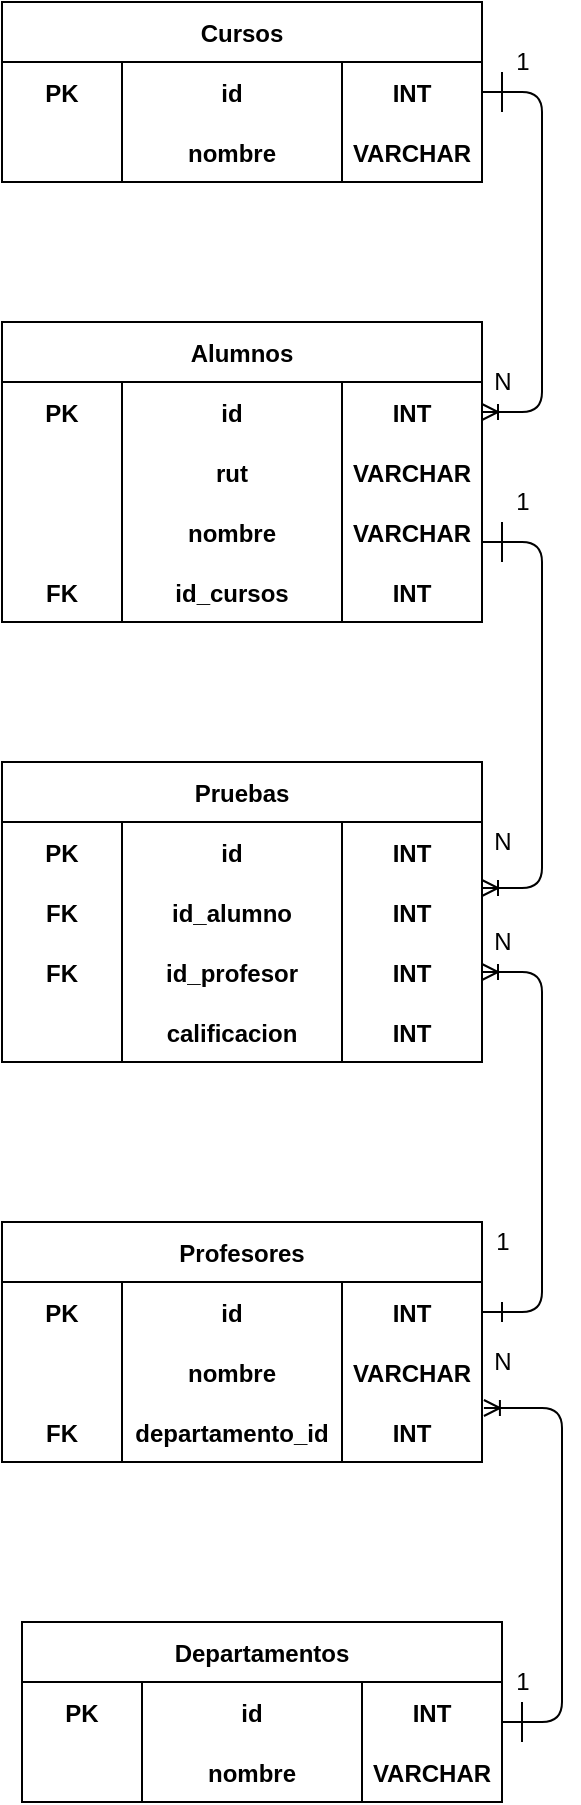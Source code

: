 <mxfile version="13.10.0" type="device"><diagram id="R2lEEEUBdFMjLlhIrx00" name="Page-1"><mxGraphModel dx="1350" dy="713" grid="1" gridSize="10" guides="1" tooltips="1" connect="1" arrows="1" fold="1" page="1" pageScale="1" pageWidth="850" pageHeight="1100" math="0" shadow="0" extFonts="Permanent Marker^https://fonts.googleapis.com/css?family=Permanent+Marker"><root><mxCell id="0"/><mxCell id="1" parent="0"/><mxCell id="943ysiOHKxcHy2-GD5fl-1" value="Pruebas" style="shape=table;startSize=30;container=1;collapsible=1;childLayout=tableLayout;fixedRows=1;rowLines=0;fontStyle=1;align=center;resizeLast=1;" vertex="1" parent="1"><mxGeometry x="220" y="410" width="240" height="150" as="geometry"/></mxCell><mxCell id="943ysiOHKxcHy2-GD5fl-2" value="" style="shape=partialRectangle;collapsible=0;dropTarget=0;pointerEvents=0;fillColor=none;top=0;left=0;bottom=0;right=0;points=[[0,0.5],[1,0.5]];portConstraint=eastwest;" vertex="1" parent="943ysiOHKxcHy2-GD5fl-1"><mxGeometry y="30" width="240" height="30" as="geometry"/></mxCell><mxCell id="943ysiOHKxcHy2-GD5fl-3" value="PK" style="shape=partialRectangle;connectable=0;fillColor=none;top=0;left=0;bottom=0;right=0;fontStyle=1;overflow=hidden;" vertex="1" parent="943ysiOHKxcHy2-GD5fl-2"><mxGeometry width="60.0" height="30" as="geometry"/></mxCell><mxCell id="943ysiOHKxcHy2-GD5fl-4" value="id" style="shape=partialRectangle;connectable=0;fillColor=none;top=0;left=0;bottom=0;right=0;fontStyle=1;overflow=hidden;" vertex="1" parent="943ysiOHKxcHy2-GD5fl-2"><mxGeometry x="60.0" width="110.0" height="30" as="geometry"/></mxCell><mxCell id="943ysiOHKxcHy2-GD5fl-5" value="INT" style="shape=partialRectangle;connectable=0;fillColor=none;top=0;left=0;bottom=0;right=0;fontStyle=1;overflow=hidden;" vertex="1" parent="943ysiOHKxcHy2-GD5fl-2"><mxGeometry x="170" width="70" height="30" as="geometry"/></mxCell><mxCell id="943ysiOHKxcHy2-GD5fl-6" style="shape=partialRectangle;collapsible=0;dropTarget=0;pointerEvents=0;fillColor=none;top=0;left=0;bottom=0;right=0;points=[[0,0.5],[1,0.5]];portConstraint=eastwest;" vertex="1" parent="943ysiOHKxcHy2-GD5fl-1"><mxGeometry y="60" width="240" height="30" as="geometry"/></mxCell><mxCell id="943ysiOHKxcHy2-GD5fl-7" value="FK" style="shape=partialRectangle;connectable=0;fillColor=none;top=0;left=0;bottom=0;right=0;fontStyle=1;overflow=hidden;" vertex="1" parent="943ysiOHKxcHy2-GD5fl-6"><mxGeometry width="60.0" height="30" as="geometry"/></mxCell><mxCell id="943ysiOHKxcHy2-GD5fl-8" value="id_alumno" style="shape=partialRectangle;connectable=0;fillColor=none;top=0;left=0;bottom=0;right=0;fontStyle=1;overflow=hidden;" vertex="1" parent="943ysiOHKxcHy2-GD5fl-6"><mxGeometry x="60.0" width="110.0" height="30" as="geometry"/></mxCell><mxCell id="943ysiOHKxcHy2-GD5fl-9" value="INT" style="shape=partialRectangle;connectable=0;fillColor=none;top=0;left=0;bottom=0;right=0;fontStyle=1;overflow=hidden;" vertex="1" parent="943ysiOHKxcHy2-GD5fl-6"><mxGeometry x="170" width="70" height="30" as="geometry"/></mxCell><mxCell id="943ysiOHKxcHy2-GD5fl-10" style="shape=partialRectangle;collapsible=0;dropTarget=0;pointerEvents=0;fillColor=none;top=0;left=0;bottom=0;right=0;points=[[0,0.5],[1,0.5]];portConstraint=eastwest;" vertex="1" parent="943ysiOHKxcHy2-GD5fl-1"><mxGeometry y="90" width="240" height="30" as="geometry"/></mxCell><mxCell id="943ysiOHKxcHy2-GD5fl-11" value="FK" style="shape=partialRectangle;connectable=0;fillColor=none;top=0;left=0;bottom=0;right=0;fontStyle=1;overflow=hidden;" vertex="1" parent="943ysiOHKxcHy2-GD5fl-10"><mxGeometry width="60.0" height="30" as="geometry"/></mxCell><mxCell id="943ysiOHKxcHy2-GD5fl-12" value="id_profesor" style="shape=partialRectangle;connectable=0;fillColor=none;top=0;left=0;bottom=0;right=0;fontStyle=1;overflow=hidden;" vertex="1" parent="943ysiOHKxcHy2-GD5fl-10"><mxGeometry x="60.0" width="110.0" height="30" as="geometry"/></mxCell><mxCell id="943ysiOHKxcHy2-GD5fl-13" value="INT" style="shape=partialRectangle;connectable=0;fillColor=none;top=0;left=0;bottom=0;right=0;fontStyle=1;overflow=hidden;" vertex="1" parent="943ysiOHKxcHy2-GD5fl-10"><mxGeometry x="170" width="70" height="30" as="geometry"/></mxCell><mxCell id="943ysiOHKxcHy2-GD5fl-14" style="shape=partialRectangle;collapsible=0;dropTarget=0;pointerEvents=0;fillColor=none;top=0;left=0;bottom=0;right=0;points=[[0,0.5],[1,0.5]];portConstraint=eastwest;" vertex="1" parent="943ysiOHKxcHy2-GD5fl-1"><mxGeometry y="120" width="240" height="30" as="geometry"/></mxCell><mxCell id="943ysiOHKxcHy2-GD5fl-15" value="" style="shape=partialRectangle;connectable=0;fillColor=none;top=0;left=0;bottom=0;right=0;fontStyle=1;overflow=hidden;" vertex="1" parent="943ysiOHKxcHy2-GD5fl-14"><mxGeometry width="60.0" height="30" as="geometry"/></mxCell><mxCell id="943ysiOHKxcHy2-GD5fl-16" value="calificacion" style="shape=partialRectangle;connectable=0;fillColor=none;top=0;left=0;bottom=0;right=0;fontStyle=1;overflow=hidden;" vertex="1" parent="943ysiOHKxcHy2-GD5fl-14"><mxGeometry x="60.0" width="110.0" height="30" as="geometry"/></mxCell><mxCell id="943ysiOHKxcHy2-GD5fl-17" value="INT" style="shape=partialRectangle;connectable=0;fillColor=none;top=0;left=0;bottom=0;right=0;fontStyle=1;overflow=hidden;" vertex="1" parent="943ysiOHKxcHy2-GD5fl-14"><mxGeometry x="170" width="70" height="30" as="geometry"/></mxCell><mxCell id="943ysiOHKxcHy2-GD5fl-22" value="Profesores" style="shape=table;startSize=30;container=1;collapsible=1;childLayout=tableLayout;fixedRows=1;rowLines=0;fontStyle=1;align=center;resizeLast=1;" vertex="1" parent="1"><mxGeometry x="220" y="640" width="240" height="120" as="geometry"/></mxCell><mxCell id="943ysiOHKxcHy2-GD5fl-23" value="" style="shape=partialRectangle;collapsible=0;dropTarget=0;pointerEvents=0;fillColor=none;top=0;left=0;bottom=0;right=0;points=[[0,0.5],[1,0.5]];portConstraint=eastwest;" vertex="1" parent="943ysiOHKxcHy2-GD5fl-22"><mxGeometry y="30" width="240" height="30" as="geometry"/></mxCell><mxCell id="943ysiOHKxcHy2-GD5fl-24" value="PK" style="shape=partialRectangle;connectable=0;fillColor=none;top=0;left=0;bottom=0;right=0;fontStyle=1;overflow=hidden;" vertex="1" parent="943ysiOHKxcHy2-GD5fl-23"><mxGeometry width="60.0" height="30" as="geometry"/></mxCell><mxCell id="943ysiOHKxcHy2-GD5fl-25" value="id" style="shape=partialRectangle;connectable=0;fillColor=none;top=0;left=0;bottom=0;right=0;fontStyle=1;overflow=hidden;" vertex="1" parent="943ysiOHKxcHy2-GD5fl-23"><mxGeometry x="60.0" width="110.0" height="30" as="geometry"/></mxCell><mxCell id="943ysiOHKxcHy2-GD5fl-26" value="INT" style="shape=partialRectangle;connectable=0;fillColor=none;top=0;left=0;bottom=0;right=0;fontStyle=1;overflow=hidden;" vertex="1" parent="943ysiOHKxcHy2-GD5fl-23"><mxGeometry x="170" width="70" height="30" as="geometry"/></mxCell><mxCell id="943ysiOHKxcHy2-GD5fl-31" style="shape=partialRectangle;collapsible=0;dropTarget=0;pointerEvents=0;fillColor=none;top=0;left=0;bottom=0;right=0;points=[[0,0.5],[1,0.5]];portConstraint=eastwest;" vertex="1" parent="943ysiOHKxcHy2-GD5fl-22"><mxGeometry y="60" width="240" height="30" as="geometry"/></mxCell><mxCell id="943ysiOHKxcHy2-GD5fl-32" value="" style="shape=partialRectangle;connectable=0;fillColor=none;top=0;left=0;bottom=0;right=0;fontStyle=1;overflow=hidden;" vertex="1" parent="943ysiOHKxcHy2-GD5fl-31"><mxGeometry width="60.0" height="30" as="geometry"/></mxCell><mxCell id="943ysiOHKxcHy2-GD5fl-33" value="nombre" style="shape=partialRectangle;connectable=0;fillColor=none;top=0;left=0;bottom=0;right=0;fontStyle=1;overflow=hidden;" vertex="1" parent="943ysiOHKxcHy2-GD5fl-31"><mxGeometry x="60.0" width="110.0" height="30" as="geometry"/></mxCell><mxCell id="943ysiOHKxcHy2-GD5fl-34" value="VARCHAR" style="shape=partialRectangle;connectable=0;fillColor=none;top=0;left=0;bottom=0;right=0;fontStyle=1;overflow=hidden;" vertex="1" parent="943ysiOHKxcHy2-GD5fl-31"><mxGeometry x="170" width="70" height="30" as="geometry"/></mxCell><mxCell id="943ysiOHKxcHy2-GD5fl-35" style="shape=partialRectangle;collapsible=0;dropTarget=0;pointerEvents=0;fillColor=none;top=0;left=0;bottom=0;right=0;points=[[0,0.5],[1,0.5]];portConstraint=eastwest;" vertex="1" parent="943ysiOHKxcHy2-GD5fl-22"><mxGeometry y="90" width="240" height="30" as="geometry"/></mxCell><mxCell id="943ysiOHKxcHy2-GD5fl-36" value="FK" style="shape=partialRectangle;connectable=0;fillColor=none;top=0;left=0;bottom=0;right=0;fontStyle=1;overflow=hidden;" vertex="1" parent="943ysiOHKxcHy2-GD5fl-35"><mxGeometry width="60.0" height="30" as="geometry"/></mxCell><mxCell id="943ysiOHKxcHy2-GD5fl-37" value="departamento_id" style="shape=partialRectangle;connectable=0;fillColor=none;top=0;left=0;bottom=0;right=0;fontStyle=1;overflow=hidden;" vertex="1" parent="943ysiOHKxcHy2-GD5fl-35"><mxGeometry x="60.0" width="110.0" height="30" as="geometry"/></mxCell><mxCell id="943ysiOHKxcHy2-GD5fl-38" value="INT" style="shape=partialRectangle;connectable=0;fillColor=none;top=0;left=0;bottom=0;right=0;fontStyle=1;overflow=hidden;" vertex="1" parent="943ysiOHKxcHy2-GD5fl-35"><mxGeometry x="170" width="70" height="30" as="geometry"/></mxCell><mxCell id="943ysiOHKxcHy2-GD5fl-39" value="Departamentos" style="shape=table;startSize=30;container=1;collapsible=1;childLayout=tableLayout;fixedRows=1;rowLines=0;fontStyle=1;align=center;resizeLast=1;" vertex="1" parent="1"><mxGeometry x="230" y="840" width="240" height="90" as="geometry"/></mxCell><mxCell id="943ysiOHKxcHy2-GD5fl-40" value="" style="shape=partialRectangle;collapsible=0;dropTarget=0;pointerEvents=0;fillColor=none;top=0;left=0;bottom=0;right=0;points=[[0,0.5],[1,0.5]];portConstraint=eastwest;" vertex="1" parent="943ysiOHKxcHy2-GD5fl-39"><mxGeometry y="30" width="240" height="30" as="geometry"/></mxCell><mxCell id="943ysiOHKxcHy2-GD5fl-41" value="PK" style="shape=partialRectangle;connectable=0;fillColor=none;top=0;left=0;bottom=0;right=0;fontStyle=1;overflow=hidden;" vertex="1" parent="943ysiOHKxcHy2-GD5fl-40"><mxGeometry width="60.0" height="30" as="geometry"/></mxCell><mxCell id="943ysiOHKxcHy2-GD5fl-42" value="id" style="shape=partialRectangle;connectable=0;fillColor=none;top=0;left=0;bottom=0;right=0;fontStyle=1;overflow=hidden;" vertex="1" parent="943ysiOHKxcHy2-GD5fl-40"><mxGeometry x="60.0" width="110.0" height="30" as="geometry"/></mxCell><mxCell id="943ysiOHKxcHy2-GD5fl-43" value="INT" style="shape=partialRectangle;connectable=0;fillColor=none;top=0;left=0;bottom=0;right=0;fontStyle=1;overflow=hidden;" vertex="1" parent="943ysiOHKxcHy2-GD5fl-40"><mxGeometry x="170" width="70" height="30" as="geometry"/></mxCell><mxCell id="943ysiOHKxcHy2-GD5fl-44" style="shape=partialRectangle;collapsible=0;dropTarget=0;pointerEvents=0;fillColor=none;top=0;left=0;bottom=0;right=0;points=[[0,0.5],[1,0.5]];portConstraint=eastwest;" vertex="1" parent="943ysiOHKxcHy2-GD5fl-39"><mxGeometry y="60" width="240" height="30" as="geometry"/></mxCell><mxCell id="943ysiOHKxcHy2-GD5fl-45" value="" style="shape=partialRectangle;connectable=0;fillColor=none;top=0;left=0;bottom=0;right=0;fontStyle=1;overflow=hidden;" vertex="1" parent="943ysiOHKxcHy2-GD5fl-44"><mxGeometry width="60.0" height="30" as="geometry"/></mxCell><mxCell id="943ysiOHKxcHy2-GD5fl-46" value="nombre" style="shape=partialRectangle;connectable=0;fillColor=none;top=0;left=0;bottom=0;right=0;fontStyle=1;overflow=hidden;" vertex="1" parent="943ysiOHKxcHy2-GD5fl-44"><mxGeometry x="60.0" width="110.0" height="30" as="geometry"/></mxCell><mxCell id="943ysiOHKxcHy2-GD5fl-47" value="VARCHAR" style="shape=partialRectangle;connectable=0;fillColor=none;top=0;left=0;bottom=0;right=0;fontStyle=1;overflow=hidden;" vertex="1" parent="943ysiOHKxcHy2-GD5fl-44"><mxGeometry x="170" width="70" height="30" as="geometry"/></mxCell><mxCell id="943ysiOHKxcHy2-GD5fl-52" value="Alumnos" style="shape=table;startSize=30;container=1;collapsible=1;childLayout=tableLayout;fixedRows=1;rowLines=0;fontStyle=1;align=center;resizeLast=1;" vertex="1" parent="1"><mxGeometry x="220" y="190" width="240" height="150" as="geometry"/></mxCell><mxCell id="943ysiOHKxcHy2-GD5fl-53" value="" style="shape=partialRectangle;collapsible=0;dropTarget=0;pointerEvents=0;fillColor=none;top=0;left=0;bottom=0;right=0;points=[[0,0.5],[1,0.5]];portConstraint=eastwest;" vertex="1" parent="943ysiOHKxcHy2-GD5fl-52"><mxGeometry y="30" width="240" height="30" as="geometry"/></mxCell><mxCell id="943ysiOHKxcHy2-GD5fl-54" value="PK" style="shape=partialRectangle;connectable=0;fillColor=none;top=0;left=0;bottom=0;right=0;fontStyle=1;overflow=hidden;" vertex="1" parent="943ysiOHKxcHy2-GD5fl-53"><mxGeometry width="60.0" height="30" as="geometry"/></mxCell><mxCell id="943ysiOHKxcHy2-GD5fl-55" value="id" style="shape=partialRectangle;connectable=0;fillColor=none;top=0;left=0;bottom=0;right=0;fontStyle=1;overflow=hidden;" vertex="1" parent="943ysiOHKxcHy2-GD5fl-53"><mxGeometry x="60.0" width="110.0" height="30" as="geometry"/></mxCell><mxCell id="943ysiOHKxcHy2-GD5fl-56" value="INT" style="shape=partialRectangle;connectable=0;fillColor=none;top=0;left=0;bottom=0;right=0;fontStyle=1;overflow=hidden;" vertex="1" parent="943ysiOHKxcHy2-GD5fl-53"><mxGeometry x="170" width="70" height="30" as="geometry"/></mxCell><mxCell id="943ysiOHKxcHy2-GD5fl-57" style="shape=partialRectangle;collapsible=0;dropTarget=0;pointerEvents=0;fillColor=none;top=0;left=0;bottom=0;right=0;points=[[0,0.5],[1,0.5]];portConstraint=eastwest;" vertex="1" parent="943ysiOHKxcHy2-GD5fl-52"><mxGeometry y="60" width="240" height="30" as="geometry"/></mxCell><mxCell id="943ysiOHKxcHy2-GD5fl-58" value="" style="shape=partialRectangle;connectable=0;fillColor=none;top=0;left=0;bottom=0;right=0;fontStyle=1;overflow=hidden;" vertex="1" parent="943ysiOHKxcHy2-GD5fl-57"><mxGeometry width="60.0" height="30" as="geometry"/></mxCell><mxCell id="943ysiOHKxcHy2-GD5fl-59" value="rut" style="shape=partialRectangle;connectable=0;fillColor=none;top=0;left=0;bottom=0;right=0;fontStyle=1;overflow=hidden;" vertex="1" parent="943ysiOHKxcHy2-GD5fl-57"><mxGeometry x="60.0" width="110.0" height="30" as="geometry"/></mxCell><mxCell id="943ysiOHKxcHy2-GD5fl-60" value="VARCHAR" style="shape=partialRectangle;connectable=0;fillColor=none;top=0;left=0;bottom=0;right=0;fontStyle=1;overflow=hidden;" vertex="1" parent="943ysiOHKxcHy2-GD5fl-57"><mxGeometry x="170" width="70" height="30" as="geometry"/></mxCell><mxCell id="943ysiOHKxcHy2-GD5fl-61" style="shape=partialRectangle;collapsible=0;dropTarget=0;pointerEvents=0;fillColor=none;top=0;left=0;bottom=0;right=0;points=[[0,0.5],[1,0.5]];portConstraint=eastwest;" vertex="1" parent="943ysiOHKxcHy2-GD5fl-52"><mxGeometry y="90" width="240" height="30" as="geometry"/></mxCell><mxCell id="943ysiOHKxcHy2-GD5fl-62" value="" style="shape=partialRectangle;connectable=0;fillColor=none;top=0;left=0;bottom=0;right=0;fontStyle=1;overflow=hidden;" vertex="1" parent="943ysiOHKxcHy2-GD5fl-61"><mxGeometry width="60.0" height="30" as="geometry"/></mxCell><mxCell id="943ysiOHKxcHy2-GD5fl-63" value="nombre" style="shape=partialRectangle;connectable=0;fillColor=none;top=0;left=0;bottom=0;right=0;fontStyle=1;overflow=hidden;" vertex="1" parent="943ysiOHKxcHy2-GD5fl-61"><mxGeometry x="60.0" width="110.0" height="30" as="geometry"/></mxCell><mxCell id="943ysiOHKxcHy2-GD5fl-64" value="VARCHAR" style="shape=partialRectangle;connectable=0;fillColor=none;top=0;left=0;bottom=0;right=0;fontStyle=1;overflow=hidden;" vertex="1" parent="943ysiOHKxcHy2-GD5fl-61"><mxGeometry x="170" width="70" height="30" as="geometry"/></mxCell><mxCell id="943ysiOHKxcHy2-GD5fl-65" style="shape=partialRectangle;collapsible=0;dropTarget=0;pointerEvents=0;fillColor=none;top=0;left=0;bottom=0;right=0;points=[[0,0.5],[1,0.5]];portConstraint=eastwest;" vertex="1" parent="943ysiOHKxcHy2-GD5fl-52"><mxGeometry y="120" width="240" height="30" as="geometry"/></mxCell><mxCell id="943ysiOHKxcHy2-GD5fl-66" value="FK" style="shape=partialRectangle;connectable=0;fillColor=none;top=0;left=0;bottom=0;right=0;fontStyle=1;overflow=hidden;" vertex="1" parent="943ysiOHKxcHy2-GD5fl-65"><mxGeometry width="60.0" height="30" as="geometry"/></mxCell><mxCell id="943ysiOHKxcHy2-GD5fl-67" value="id_cursos" style="shape=partialRectangle;connectable=0;fillColor=none;top=0;left=0;bottom=0;right=0;fontStyle=1;overflow=hidden;" vertex="1" parent="943ysiOHKxcHy2-GD5fl-65"><mxGeometry x="60.0" width="110.0" height="30" as="geometry"/></mxCell><mxCell id="943ysiOHKxcHy2-GD5fl-68" value="INT" style="shape=partialRectangle;connectable=0;fillColor=none;top=0;left=0;bottom=0;right=0;fontStyle=1;overflow=hidden;" vertex="1" parent="943ysiOHKxcHy2-GD5fl-65"><mxGeometry x="170" width="70" height="30" as="geometry"/></mxCell><mxCell id="943ysiOHKxcHy2-GD5fl-69" value="Cursos" style="shape=table;startSize=30;container=1;collapsible=1;childLayout=tableLayout;fixedRows=1;rowLines=0;fontStyle=1;align=center;resizeLast=1;" vertex="1" parent="1"><mxGeometry x="220" y="30" width="240" height="90" as="geometry"/></mxCell><mxCell id="943ysiOHKxcHy2-GD5fl-70" value="" style="shape=partialRectangle;collapsible=0;dropTarget=0;pointerEvents=0;fillColor=none;top=0;left=0;bottom=0;right=0;points=[[0,0.5],[1,0.5]];portConstraint=eastwest;" vertex="1" parent="943ysiOHKxcHy2-GD5fl-69"><mxGeometry y="30" width="240" height="30" as="geometry"/></mxCell><mxCell id="943ysiOHKxcHy2-GD5fl-71" value="PK" style="shape=partialRectangle;connectable=0;fillColor=none;top=0;left=0;bottom=0;right=0;fontStyle=1;overflow=hidden;" vertex="1" parent="943ysiOHKxcHy2-GD5fl-70"><mxGeometry width="60.0" height="30" as="geometry"/></mxCell><mxCell id="943ysiOHKxcHy2-GD5fl-72" value="id" style="shape=partialRectangle;connectable=0;fillColor=none;top=0;left=0;bottom=0;right=0;fontStyle=1;overflow=hidden;" vertex="1" parent="943ysiOHKxcHy2-GD5fl-70"><mxGeometry x="60.0" width="110.0" height="30" as="geometry"/></mxCell><mxCell id="943ysiOHKxcHy2-GD5fl-73" value="INT" style="shape=partialRectangle;connectable=0;fillColor=none;top=0;left=0;bottom=0;right=0;fontStyle=1;overflow=hidden;" vertex="1" parent="943ysiOHKxcHy2-GD5fl-70"><mxGeometry x="170" width="70" height="30" as="geometry"/></mxCell><mxCell id="943ysiOHKxcHy2-GD5fl-74" style="shape=partialRectangle;collapsible=0;dropTarget=0;pointerEvents=0;fillColor=none;top=0;left=0;bottom=0;right=0;points=[[0,0.5],[1,0.5]];portConstraint=eastwest;" vertex="1" parent="943ysiOHKxcHy2-GD5fl-69"><mxGeometry y="60" width="240" height="30" as="geometry"/></mxCell><mxCell id="943ysiOHKxcHy2-GD5fl-75" value="" style="shape=partialRectangle;connectable=0;fillColor=none;top=0;left=0;bottom=0;right=0;fontStyle=1;overflow=hidden;" vertex="1" parent="943ysiOHKxcHy2-GD5fl-74"><mxGeometry width="60.0" height="30" as="geometry"/></mxCell><mxCell id="943ysiOHKxcHy2-GD5fl-76" value="nombre" style="shape=partialRectangle;connectable=0;fillColor=none;top=0;left=0;bottom=0;right=0;fontStyle=1;overflow=hidden;" vertex="1" parent="943ysiOHKxcHy2-GD5fl-74"><mxGeometry x="60.0" width="110.0" height="30" as="geometry"/></mxCell><mxCell id="943ysiOHKxcHy2-GD5fl-77" value="VARCHAR" style="shape=partialRectangle;connectable=0;fillColor=none;top=0;left=0;bottom=0;right=0;fontStyle=1;overflow=hidden;" vertex="1" parent="943ysiOHKxcHy2-GD5fl-74"><mxGeometry x="170" width="70" height="30" as="geometry"/></mxCell><mxCell id="943ysiOHKxcHy2-GD5fl-78" value="" style="edgeStyle=entityRelationEdgeStyle;fontSize=12;html=1;endArrow=ERoneToMany;entryX=1;entryY=0.5;entryDx=0;entryDy=0;exitX=1;exitY=0.5;exitDx=0;exitDy=0;" edge="1" parent="1" source="943ysiOHKxcHy2-GD5fl-70" target="943ysiOHKxcHy2-GD5fl-53"><mxGeometry width="100" height="100" relative="1" as="geometry"><mxPoint x="530" y="460" as="sourcePoint"/><mxPoint x="630" y="360" as="targetPoint"/></mxGeometry></mxCell><mxCell id="943ysiOHKxcHy2-GD5fl-79" value="" style="edgeStyle=entityRelationEdgeStyle;fontSize=12;html=1;endArrow=ERoneToMany;entryX=1;entryY=0.1;entryDx=0;entryDy=0;exitX=1;exitY=0.5;exitDx=0;exitDy=0;entryPerimeter=0;" edge="1" parent="1" target="943ysiOHKxcHy2-GD5fl-6"><mxGeometry width="100" height="100" relative="1" as="geometry"><mxPoint x="460" y="300" as="sourcePoint"/><mxPoint x="460" y="460" as="targetPoint"/></mxGeometry></mxCell><mxCell id="943ysiOHKxcHy2-GD5fl-80" value="" style="edgeStyle=entityRelationEdgeStyle;fontSize=12;html=1;endArrow=ERoneToMany;entryX=1;entryY=0.5;entryDx=0;entryDy=0;exitX=1;exitY=0.5;exitDx=0;exitDy=0;" edge="1" parent="1" source="943ysiOHKxcHy2-GD5fl-23" target="943ysiOHKxcHy2-GD5fl-10"><mxGeometry width="100" height="100" relative="1" as="geometry"><mxPoint x="600" y="420" as="sourcePoint"/><mxPoint x="600" y="593" as="targetPoint"/></mxGeometry></mxCell><mxCell id="943ysiOHKxcHy2-GD5fl-81" value="" style="edgeStyle=entityRelationEdgeStyle;fontSize=12;html=1;endArrow=ERoneToMany;entryX=1.004;entryY=0.1;entryDx=0;entryDy=0;entryPerimeter=0;" edge="1" parent="1" target="943ysiOHKxcHy2-GD5fl-35"><mxGeometry width="100" height="100" relative="1" as="geometry"><mxPoint x="470" y="890" as="sourcePoint"/><mxPoint x="560" y="740" as="targetPoint"/></mxGeometry></mxCell><mxCell id="943ysiOHKxcHy2-GD5fl-82" value="" style="endArrow=none;html=1;" edge="1" parent="1"><mxGeometry width="50" height="50" relative="1" as="geometry"><mxPoint x="480" y="900" as="sourcePoint"/><mxPoint x="480" y="880" as="targetPoint"/></mxGeometry></mxCell><mxCell id="943ysiOHKxcHy2-GD5fl-83" value="" style="endArrow=none;html=1;" edge="1" parent="1"><mxGeometry width="50" height="50" relative="1" as="geometry"><mxPoint x="470" y="690" as="sourcePoint"/><mxPoint x="470" y="680" as="targetPoint"/></mxGeometry></mxCell><mxCell id="943ysiOHKxcHy2-GD5fl-84" value="" style="endArrow=none;html=1;" edge="1" parent="1"><mxGeometry width="50" height="50" relative="1" as="geometry"><mxPoint x="470" y="310" as="sourcePoint"/><mxPoint x="470" y="290" as="targetPoint"/></mxGeometry></mxCell><mxCell id="943ysiOHKxcHy2-GD5fl-85" value="" style="endArrow=none;html=1;" edge="1" parent="1"><mxGeometry width="50" height="50" relative="1" as="geometry"><mxPoint x="470" y="85" as="sourcePoint"/><mxPoint x="470" y="65" as="targetPoint"/><Array as="points"><mxPoint x="470" y="75"/></Array></mxGeometry></mxCell><mxCell id="943ysiOHKxcHy2-GD5fl-86" value="1" style="text;html=1;align=center;verticalAlign=middle;resizable=0;points=[];autosize=1;" vertex="1" parent="1"><mxGeometry x="470" y="50" width="20" height="20" as="geometry"/></mxCell><mxCell id="943ysiOHKxcHy2-GD5fl-87" value="N" style="text;html=1;align=center;verticalAlign=middle;resizable=0;points=[];autosize=1;" vertex="1" parent="1"><mxGeometry x="460" y="210" width="20" height="20" as="geometry"/></mxCell><mxCell id="943ysiOHKxcHy2-GD5fl-88" value="1" style="text;html=1;align=center;verticalAlign=middle;resizable=0;points=[];autosize=1;" vertex="1" parent="1"><mxGeometry x="470" y="270" width="20" height="20" as="geometry"/></mxCell><mxCell id="943ysiOHKxcHy2-GD5fl-89" value="N" style="text;html=1;align=center;verticalAlign=middle;resizable=0;points=[];autosize=1;" vertex="1" parent="1"><mxGeometry x="460" y="440" width="20" height="20" as="geometry"/></mxCell><mxCell id="943ysiOHKxcHy2-GD5fl-90" value="1" style="text;html=1;align=center;verticalAlign=middle;resizable=0;points=[];autosize=1;" vertex="1" parent="1"><mxGeometry x="460" y="640" width="20" height="20" as="geometry"/></mxCell><mxCell id="943ysiOHKxcHy2-GD5fl-91" value="N" style="text;html=1;align=center;verticalAlign=middle;resizable=0;points=[];autosize=1;" vertex="1" parent="1"><mxGeometry x="460" y="490" width="20" height="20" as="geometry"/></mxCell><mxCell id="943ysiOHKxcHy2-GD5fl-92" value="N" style="text;html=1;align=center;verticalAlign=middle;resizable=0;points=[];autosize=1;" vertex="1" parent="1"><mxGeometry x="460" y="700" width="20" height="20" as="geometry"/></mxCell><mxCell id="943ysiOHKxcHy2-GD5fl-93" value="1" style="text;html=1;align=center;verticalAlign=middle;resizable=0;points=[];autosize=1;" vertex="1" parent="1"><mxGeometry x="470" y="860" width="20" height="20" as="geometry"/></mxCell></root></mxGraphModel></diagram></mxfile>